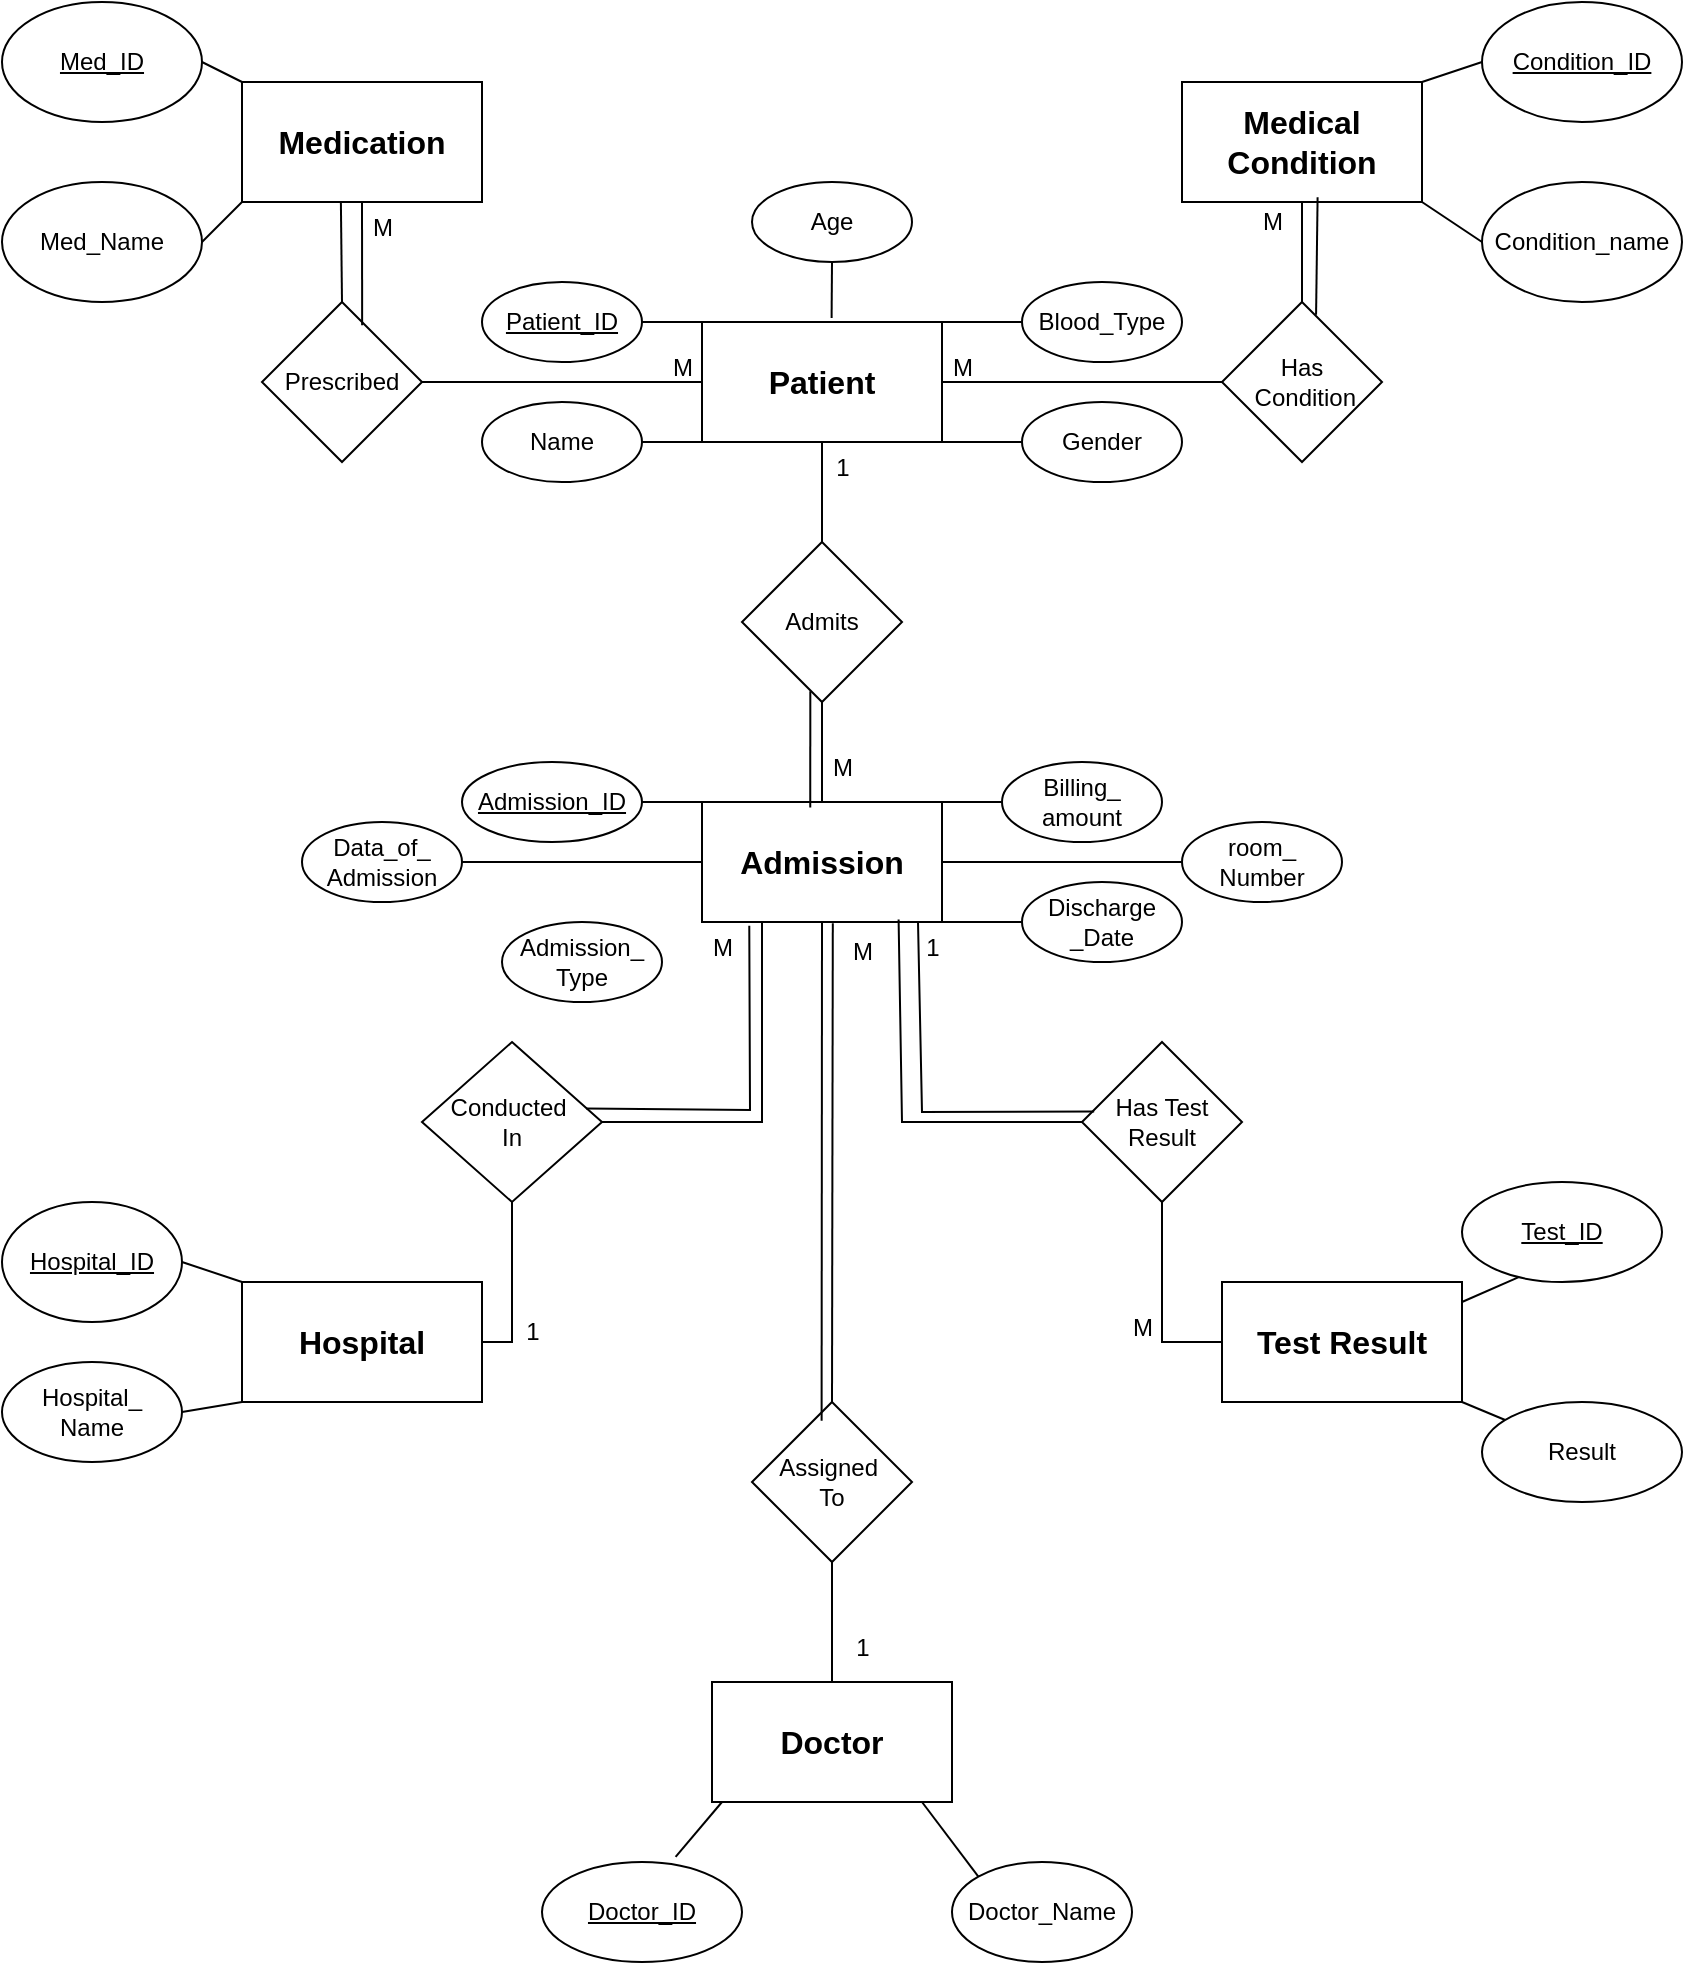 <mxfile version="26.1.1">
  <diagram id="R2lEEEUBdFMjLlhIrx00" name="Page-1">
    <mxGraphModel dx="1000" dy="505" grid="1" gridSize="10" guides="1" tooltips="1" connect="1" arrows="1" fold="1" page="1" pageScale="1" pageWidth="850" pageHeight="1100" background="#ffffff" math="0" shadow="0" extFonts="Permanent Marker^https://fonts.googleapis.com/css?family=Permanent+Marker">
      <root>
        <mxCell id="0" />
        <mxCell id="1" parent="0" />
        <mxCell id="SwfDSKc9lsgy5s3C8QAt-1" value="&lt;b&gt;&lt;font style=&quot;font-size: 16px;&quot;&gt;Medication&lt;/font&gt;&lt;/b&gt;" style="rounded=0;whiteSpace=wrap;html=1;" vertex="1" parent="1">
          <mxGeometry x="130" y="40" width="120" height="60" as="geometry" />
        </mxCell>
        <mxCell id="SwfDSKc9lsgy5s3C8QAt-2" value="Med_Name" style="ellipse;whiteSpace=wrap;html=1;" vertex="1" parent="1">
          <mxGeometry x="10" y="90" width="100" height="60" as="geometry" />
        </mxCell>
        <mxCell id="SwfDSKc9lsgy5s3C8QAt-3" value="&lt;u&gt;Med_ID&lt;/u&gt;" style="ellipse;whiteSpace=wrap;html=1;" vertex="1" parent="1">
          <mxGeometry x="10" width="100" height="60" as="geometry" />
        </mxCell>
        <mxCell id="SwfDSKc9lsgy5s3C8QAt-7" value="" style="endArrow=none;html=1;rounded=0;exitX=1;exitY=0.5;exitDx=0;exitDy=0;" edge="1" parent="1" source="SwfDSKc9lsgy5s3C8QAt-2">
          <mxGeometry width="50" height="50" relative="1" as="geometry">
            <mxPoint x="80" y="150" as="sourcePoint" />
            <mxPoint x="130" y="100" as="targetPoint" />
          </mxGeometry>
        </mxCell>
        <mxCell id="SwfDSKc9lsgy5s3C8QAt-9" value="" style="endArrow=none;html=1;rounded=0;entryX=0;entryY=0;entryDx=0;entryDy=0;exitX=1;exitY=0.5;exitDx=0;exitDy=0;" edge="1" parent="1" source="SwfDSKc9lsgy5s3C8QAt-3" target="SwfDSKc9lsgy5s3C8QAt-1">
          <mxGeometry width="50" height="50" relative="1" as="geometry">
            <mxPoint x="400" y="300" as="sourcePoint" />
            <mxPoint x="450" y="250" as="targetPoint" />
          </mxGeometry>
        </mxCell>
        <mxCell id="SwfDSKc9lsgy5s3C8QAt-10" value="&lt;b&gt;&lt;font style=&quot;font-size: 16px;&quot;&gt;Medical Condition&lt;/font&gt;&lt;/b&gt;" style="rounded=0;whiteSpace=wrap;html=1;" vertex="1" parent="1">
          <mxGeometry x="600" y="40" width="120" height="60" as="geometry" />
        </mxCell>
        <mxCell id="SwfDSKc9lsgy5s3C8QAt-11" value="&lt;u&gt;Condition_ID&lt;/u&gt;" style="ellipse;whiteSpace=wrap;html=1;" vertex="1" parent="1">
          <mxGeometry x="750" width="100" height="60" as="geometry" />
        </mxCell>
        <mxCell id="SwfDSKc9lsgy5s3C8QAt-12" value="Condition_name" style="ellipse;whiteSpace=wrap;html=1;" vertex="1" parent="1">
          <mxGeometry x="750" y="90" width="100" height="60" as="geometry" />
        </mxCell>
        <mxCell id="SwfDSKc9lsgy5s3C8QAt-13" value="" style="endArrow=none;html=1;rounded=0;entryX=1;entryY=1;entryDx=0;entryDy=0;exitX=0;exitY=0.5;exitDx=0;exitDy=0;" edge="1" parent="1" source="SwfDSKc9lsgy5s3C8QAt-12" target="SwfDSKc9lsgy5s3C8QAt-10">
          <mxGeometry width="50" height="50" relative="1" as="geometry">
            <mxPoint x="400" y="270" as="sourcePoint" />
            <mxPoint x="450" y="220" as="targetPoint" />
          </mxGeometry>
        </mxCell>
        <mxCell id="SwfDSKc9lsgy5s3C8QAt-14" value="" style="endArrow=none;html=1;rounded=0;entryX=0;entryY=0.5;entryDx=0;entryDy=0;exitX=1;exitY=0;exitDx=0;exitDy=0;" edge="1" parent="1" source="SwfDSKc9lsgy5s3C8QAt-10" target="SwfDSKc9lsgy5s3C8QAt-11">
          <mxGeometry width="50" height="50" relative="1" as="geometry">
            <mxPoint x="400" y="270" as="sourcePoint" />
            <mxPoint x="450" y="220" as="targetPoint" />
          </mxGeometry>
        </mxCell>
        <mxCell id="SwfDSKc9lsgy5s3C8QAt-15" value="&lt;b&gt;&lt;font style=&quot;font-size: 16px;&quot;&gt;Patient&lt;/font&gt;&lt;/b&gt;" style="rounded=0;whiteSpace=wrap;html=1;" vertex="1" parent="1">
          <mxGeometry x="360" y="160" width="120" height="60" as="geometry" />
        </mxCell>
        <mxCell id="SwfDSKc9lsgy5s3C8QAt-16" value="&lt;u&gt;Patient_ID&lt;/u&gt;" style="ellipse;whiteSpace=wrap;html=1;" vertex="1" parent="1">
          <mxGeometry x="250" y="140" width="80" height="40" as="geometry" />
        </mxCell>
        <mxCell id="SwfDSKc9lsgy5s3C8QAt-17" value="Name" style="ellipse;whiteSpace=wrap;html=1;" vertex="1" parent="1">
          <mxGeometry x="250" y="200" width="80" height="40" as="geometry" />
        </mxCell>
        <mxCell id="SwfDSKc9lsgy5s3C8QAt-19" value="Gender" style="ellipse;whiteSpace=wrap;html=1;" vertex="1" parent="1">
          <mxGeometry x="520" y="200" width="80" height="40" as="geometry" />
        </mxCell>
        <mxCell id="SwfDSKc9lsgy5s3C8QAt-20" value="Blood_Type" style="ellipse;whiteSpace=wrap;html=1;" vertex="1" parent="1">
          <mxGeometry x="520" y="140" width="80" height="40" as="geometry" />
        </mxCell>
        <mxCell id="SwfDSKc9lsgy5s3C8QAt-24" value="" style="endArrow=none;html=1;rounded=0;exitX=1;exitY=0.5;exitDx=0;exitDy=0;" edge="1" parent="1" source="SwfDSKc9lsgy5s3C8QAt-16">
          <mxGeometry width="50" height="50" relative="1" as="geometry">
            <mxPoint x="320" y="170" as="sourcePoint" />
            <mxPoint x="360" y="160" as="targetPoint" />
          </mxGeometry>
        </mxCell>
        <mxCell id="SwfDSKc9lsgy5s3C8QAt-25" value="" style="endArrow=none;html=1;rounded=0;entryX=1;entryY=1;entryDx=0;entryDy=0;exitX=0;exitY=0.5;exitDx=0;exitDy=0;" edge="1" parent="1" source="SwfDSKc9lsgy5s3C8QAt-19" target="SwfDSKc9lsgy5s3C8QAt-15">
          <mxGeometry width="50" height="50" relative="1" as="geometry">
            <mxPoint x="400" y="270" as="sourcePoint" />
            <mxPoint x="450" y="220" as="targetPoint" />
          </mxGeometry>
        </mxCell>
        <mxCell id="SwfDSKc9lsgy5s3C8QAt-26" value="" style="endArrow=none;html=1;rounded=0;entryX=0;entryY=1;entryDx=0;entryDy=0;" edge="1" parent="1" source="SwfDSKc9lsgy5s3C8QAt-17" target="SwfDSKc9lsgy5s3C8QAt-15">
          <mxGeometry width="50" height="50" relative="1" as="geometry">
            <mxPoint x="400" y="270" as="sourcePoint" />
            <mxPoint x="450" y="220" as="targetPoint" />
          </mxGeometry>
        </mxCell>
        <mxCell id="SwfDSKc9lsgy5s3C8QAt-28" value="" style="endArrow=none;html=1;rounded=0;exitX=1;exitY=0;exitDx=0;exitDy=0;" edge="1" parent="1" source="SwfDSKc9lsgy5s3C8QAt-15" target="SwfDSKc9lsgy5s3C8QAt-20">
          <mxGeometry width="50" height="50" relative="1" as="geometry">
            <mxPoint x="400" y="270" as="sourcePoint" />
            <mxPoint x="450" y="220" as="targetPoint" />
          </mxGeometry>
        </mxCell>
        <mxCell id="SwfDSKc9lsgy5s3C8QAt-30" value="&lt;b&gt;&lt;font style=&quot;font-size: 16px;&quot;&gt;Admission&lt;/font&gt;&lt;/b&gt;" style="rounded=0;whiteSpace=wrap;html=1;" vertex="1" parent="1">
          <mxGeometry x="360" y="400" width="120" height="60" as="geometry" />
        </mxCell>
        <mxCell id="SwfDSKc9lsgy5s3C8QAt-31" value="Billing_&lt;div&gt;amount&lt;/div&gt;" style="ellipse;whiteSpace=wrap;html=1;" vertex="1" parent="1">
          <mxGeometry x="510" y="380" width="80" height="40" as="geometry" />
        </mxCell>
        <mxCell id="SwfDSKc9lsgy5s3C8QAt-32" value="Data_of_&lt;div&gt;Admission&lt;/div&gt;" style="ellipse;whiteSpace=wrap;html=1;" vertex="1" parent="1">
          <mxGeometry x="160" y="410" width="80" height="40" as="geometry" />
        </mxCell>
        <mxCell id="SwfDSKc9lsgy5s3C8QAt-33" value="&lt;u&gt;Admission_ID&lt;/u&gt;" style="ellipse;whiteSpace=wrap;html=1;" vertex="1" parent="1">
          <mxGeometry x="240" y="380" width="90" height="40" as="geometry" />
        </mxCell>
        <mxCell id="SwfDSKc9lsgy5s3C8QAt-34" value="Discharge&lt;div&gt;_Date&lt;/div&gt;" style="ellipse;whiteSpace=wrap;html=1;" vertex="1" parent="1">
          <mxGeometry x="520" y="440" width="80" height="40" as="geometry" />
        </mxCell>
        <mxCell id="SwfDSKc9lsgy5s3C8QAt-35" value="Admission_&lt;div&gt;Type&lt;/div&gt;" style="ellipse;whiteSpace=wrap;html=1;" vertex="1" parent="1">
          <mxGeometry x="260" y="460" width="80" height="40" as="geometry" />
        </mxCell>
        <mxCell id="SwfDSKc9lsgy5s3C8QAt-36" value="room_&lt;div&gt;Number&lt;/div&gt;" style="ellipse;whiteSpace=wrap;html=1;" vertex="1" parent="1">
          <mxGeometry x="600" y="410" width="80" height="40" as="geometry" />
        </mxCell>
        <mxCell id="SwfDSKc9lsgy5s3C8QAt-38" value="" style="endArrow=none;html=1;rounded=0;entryX=1;entryY=0.5;entryDx=0;entryDy=0;" edge="1" parent="1" target="SwfDSKc9lsgy5s3C8QAt-33">
          <mxGeometry width="50" height="50" relative="1" as="geometry">
            <mxPoint x="360" y="400" as="sourcePoint" />
            <mxPoint x="410" y="350" as="targetPoint" />
          </mxGeometry>
        </mxCell>
        <mxCell id="SwfDSKc9lsgy5s3C8QAt-39" value="" style="endArrow=none;html=1;rounded=0;entryX=0;entryY=0.5;entryDx=0;entryDy=0;" edge="1" parent="1" target="SwfDSKc9lsgy5s3C8QAt-31">
          <mxGeometry width="50" height="50" relative="1" as="geometry">
            <mxPoint x="480" y="400" as="sourcePoint" />
            <mxPoint x="530" y="350" as="targetPoint" />
          </mxGeometry>
        </mxCell>
        <mxCell id="SwfDSKc9lsgy5s3C8QAt-40" value="" style="endArrow=none;html=1;rounded=0;exitX=1;exitY=0.5;exitDx=0;exitDy=0;" edge="1" parent="1" source="SwfDSKc9lsgy5s3C8QAt-32">
          <mxGeometry width="50" height="50" relative="1" as="geometry">
            <mxPoint x="310" y="480" as="sourcePoint" />
            <mxPoint x="360" y="430" as="targetPoint" />
          </mxGeometry>
        </mxCell>
        <mxCell id="SwfDSKc9lsgy5s3C8QAt-41" value="" style="endArrow=none;html=1;rounded=0;exitX=1;exitY=0.5;exitDx=0;exitDy=0;" edge="1" parent="1" source="SwfDSKc9lsgy5s3C8QAt-77">
          <mxGeometry width="50" height="50" relative="1" as="geometry">
            <mxPoint x="340" y="510" as="sourcePoint" />
            <mxPoint x="390" y="460" as="targetPoint" />
            <Array as="points">
              <mxPoint x="390" y="560" />
            </Array>
          </mxGeometry>
        </mxCell>
        <mxCell id="SwfDSKc9lsgy5s3C8QAt-42" value="" style="endArrow=none;html=1;rounded=0;" edge="1" parent="1" source="SwfDSKc9lsgy5s3C8QAt-86">
          <mxGeometry width="50" height="50" relative="1" as="geometry">
            <mxPoint x="410" y="510" as="sourcePoint" />
            <mxPoint x="460" y="460" as="targetPoint" />
          </mxGeometry>
        </mxCell>
        <mxCell id="SwfDSKc9lsgy5s3C8QAt-44" value="&lt;b&gt;&lt;font style=&quot;font-size: 16px;&quot;&gt;Hospital&lt;/font&gt;&lt;/b&gt;" style="rounded=0;whiteSpace=wrap;html=1;" vertex="1" parent="1">
          <mxGeometry x="130" y="640" width="120" height="60" as="geometry" />
        </mxCell>
        <mxCell id="SwfDSKc9lsgy5s3C8QAt-45" value="&lt;b&gt;&lt;font style=&quot;font-size: 16px;&quot;&gt;Doctor&lt;/font&gt;&lt;/b&gt;" style="rounded=0;whiteSpace=wrap;html=1;" vertex="1" parent="1">
          <mxGeometry x="365" y="840" width="120" height="60" as="geometry" />
        </mxCell>
        <mxCell id="SwfDSKc9lsgy5s3C8QAt-46" value="&lt;b&gt;&lt;font style=&quot;font-size: 16px;&quot;&gt;Test Result&lt;/font&gt;&lt;/b&gt;" style="rounded=0;whiteSpace=wrap;html=1;" vertex="1" parent="1">
          <mxGeometry x="620" y="640" width="120" height="60" as="geometry" />
        </mxCell>
        <mxCell id="SwfDSKc9lsgy5s3C8QAt-47" value="Hospital_&lt;div&gt;Name&lt;/div&gt;" style="ellipse;whiteSpace=wrap;html=1;" vertex="1" parent="1">
          <mxGeometry x="10" y="680" width="90" height="50" as="geometry" />
        </mxCell>
        <mxCell id="SwfDSKc9lsgy5s3C8QAt-48" value="&lt;u&gt;Hospital_ID&lt;/u&gt;" style="ellipse;whiteSpace=wrap;html=1;" vertex="1" parent="1">
          <mxGeometry x="10" y="600" width="90" height="60" as="geometry" />
        </mxCell>
        <mxCell id="SwfDSKc9lsgy5s3C8QAt-49" value="" style="endArrow=none;html=1;rounded=0;exitX=1;exitY=0.5;exitDx=0;exitDy=0;" edge="1" parent="1" source="SwfDSKc9lsgy5s3C8QAt-48">
          <mxGeometry width="50" height="50" relative="1" as="geometry">
            <mxPoint x="80" y="690" as="sourcePoint" />
            <mxPoint x="130" y="640" as="targetPoint" />
          </mxGeometry>
        </mxCell>
        <mxCell id="SwfDSKc9lsgy5s3C8QAt-50" value="" style="endArrow=none;html=1;rounded=0;exitX=1;exitY=0.5;exitDx=0;exitDy=0;" edge="1" parent="1" source="SwfDSKc9lsgy5s3C8QAt-47">
          <mxGeometry width="50" height="50" relative="1" as="geometry">
            <mxPoint x="80" y="750" as="sourcePoint" />
            <mxPoint x="130" y="700" as="targetPoint" />
          </mxGeometry>
        </mxCell>
        <mxCell id="SwfDSKc9lsgy5s3C8QAt-51" value="Doctor_Name" style="ellipse;whiteSpace=wrap;html=1;" vertex="1" parent="1">
          <mxGeometry x="485" y="930" width="90" height="50" as="geometry" />
        </mxCell>
        <mxCell id="SwfDSKc9lsgy5s3C8QAt-52" value="&lt;u&gt;Doctor_ID&lt;/u&gt;" style="ellipse;whiteSpace=wrap;html=1;" vertex="1" parent="1">
          <mxGeometry x="280" y="930" width="100" height="50" as="geometry" />
        </mxCell>
        <mxCell id="SwfDSKc9lsgy5s3C8QAt-53" value="" style="endArrow=none;html=1;rounded=0;exitX=0.668;exitY=-0.051;exitDx=0;exitDy=0;exitPerimeter=0;" edge="1" parent="1" source="SwfDSKc9lsgy5s3C8QAt-52">
          <mxGeometry width="50" height="50" relative="1" as="geometry">
            <mxPoint x="320" y="950" as="sourcePoint" />
            <mxPoint x="370" y="900" as="targetPoint" />
          </mxGeometry>
        </mxCell>
        <mxCell id="SwfDSKc9lsgy5s3C8QAt-54" value="" style="endArrow=none;html=1;rounded=0;exitX=0;exitY=0;exitDx=0;exitDy=0;" edge="1" parent="1" source="SwfDSKc9lsgy5s3C8QAt-51">
          <mxGeometry width="50" height="50" relative="1" as="geometry">
            <mxPoint x="420" y="950" as="sourcePoint" />
            <mxPoint x="470" y="900" as="targetPoint" />
          </mxGeometry>
        </mxCell>
        <mxCell id="SwfDSKc9lsgy5s3C8QAt-56" value="Result" style="ellipse;whiteSpace=wrap;html=1;" vertex="1" parent="1">
          <mxGeometry x="750" y="700" width="100" height="50" as="geometry" />
        </mxCell>
        <mxCell id="SwfDSKc9lsgy5s3C8QAt-57" value="&lt;u&gt;Test_ID&lt;/u&gt;" style="ellipse;whiteSpace=wrap;html=1;" vertex="1" parent="1">
          <mxGeometry x="740" y="590" width="100" height="50" as="geometry" />
        </mxCell>
        <mxCell id="SwfDSKc9lsgy5s3C8QAt-58" value="" style="endArrow=none;html=1;rounded=0;entryX=0.281;entryY=0.953;entryDx=0;entryDy=0;entryPerimeter=0;" edge="1" parent="1" target="SwfDSKc9lsgy5s3C8QAt-57">
          <mxGeometry width="50" height="50" relative="1" as="geometry">
            <mxPoint x="740" y="650" as="sourcePoint" />
            <mxPoint x="790" y="600" as="targetPoint" />
          </mxGeometry>
        </mxCell>
        <mxCell id="SwfDSKc9lsgy5s3C8QAt-60" value="" style="endArrow=none;html=1;rounded=0;" edge="1" parent="1" source="SwfDSKc9lsgy5s3C8QAt-56">
          <mxGeometry width="50" height="50" relative="1" as="geometry">
            <mxPoint x="690" y="750" as="sourcePoint" />
            <mxPoint x="740" y="700" as="targetPoint" />
          </mxGeometry>
        </mxCell>
        <mxCell id="SwfDSKc9lsgy5s3C8QAt-62" value="" style="endArrow=none;html=1;rounded=0;entryX=0;entryY=0.5;entryDx=0;entryDy=0;" edge="1" parent="1" target="SwfDSKc9lsgy5s3C8QAt-36">
          <mxGeometry width="50" height="50" relative="1" as="geometry">
            <mxPoint x="480" y="430" as="sourcePoint" />
            <mxPoint x="530" y="380" as="targetPoint" />
          </mxGeometry>
        </mxCell>
        <mxCell id="SwfDSKc9lsgy5s3C8QAt-63" value="Age" style="ellipse;whiteSpace=wrap;html=1;" vertex="1" parent="1">
          <mxGeometry x="385" y="90" width="80" height="40" as="geometry" />
        </mxCell>
        <mxCell id="SwfDSKc9lsgy5s3C8QAt-64" value="" style="endArrow=none;html=1;rounded=0;exitX=0.54;exitY=-0.034;exitDx=0;exitDy=0;entryX=0.5;entryY=1;entryDx=0;entryDy=0;exitPerimeter=0;" edge="1" parent="1" source="SwfDSKc9lsgy5s3C8QAt-15" target="SwfDSKc9lsgy5s3C8QAt-63">
          <mxGeometry width="50" height="50" relative="1" as="geometry">
            <mxPoint x="370" y="160" as="sourcePoint" />
            <mxPoint x="420" y="110" as="targetPoint" />
          </mxGeometry>
        </mxCell>
        <mxCell id="SwfDSKc9lsgy5s3C8QAt-65" value="Admits" style="rhombus;whiteSpace=wrap;html=1;" vertex="1" parent="1">
          <mxGeometry x="380" y="270" width="80" height="80" as="geometry" />
        </mxCell>
        <mxCell id="SwfDSKc9lsgy5s3C8QAt-66" value="" style="endArrow=none;html=1;rounded=0;exitX=0.5;exitY=0;exitDx=0;exitDy=0;" edge="1" parent="1" source="SwfDSKc9lsgy5s3C8QAt-65">
          <mxGeometry width="50" height="50" relative="1" as="geometry">
            <mxPoint x="370" y="270" as="sourcePoint" />
            <mxPoint x="420" y="220" as="targetPoint" />
          </mxGeometry>
        </mxCell>
        <mxCell id="SwfDSKc9lsgy5s3C8QAt-67" value="" style="endArrow=none;html=1;rounded=0;exitX=0.5;exitY=0;exitDx=0;exitDy=0;" edge="1" parent="1" source="SwfDSKc9lsgy5s3C8QAt-30">
          <mxGeometry width="50" height="50" relative="1" as="geometry">
            <mxPoint x="370" y="400" as="sourcePoint" />
            <mxPoint x="420" y="350" as="targetPoint" />
          </mxGeometry>
        </mxCell>
        <mxCell id="SwfDSKc9lsgy5s3C8QAt-68" value="1" style="text;html=1;align=center;verticalAlign=middle;resizable=0;points=[];autosize=1;strokeColor=none;fillColor=none;" vertex="1" parent="1">
          <mxGeometry x="415" y="218" width="30" height="30" as="geometry" />
        </mxCell>
        <mxCell id="SwfDSKc9lsgy5s3C8QAt-69" value="M" style="text;html=1;align=center;verticalAlign=middle;resizable=0;points=[];autosize=1;strokeColor=none;fillColor=none;" vertex="1" parent="1">
          <mxGeometry x="415" y="368" width="30" height="30" as="geometry" />
        </mxCell>
        <mxCell id="SwfDSKc9lsgy5s3C8QAt-70" value="" style="endArrow=none;html=1;rounded=0;exitX=0.451;exitY=0.046;exitDx=0;exitDy=0;exitPerimeter=0;entryX=0.427;entryY=0.933;entryDx=0;entryDy=0;entryPerimeter=0;" edge="1" parent="1" source="SwfDSKc9lsgy5s3C8QAt-30" target="SwfDSKc9lsgy5s3C8QAt-65">
          <mxGeometry width="50" height="50" relative="1" as="geometry">
            <mxPoint x="300" y="360" as="sourcePoint" />
            <mxPoint x="350" y="310" as="targetPoint" />
          </mxGeometry>
        </mxCell>
        <mxCell id="SwfDSKc9lsgy5s3C8QAt-71" value="Assigned&amp;nbsp;&lt;div&gt;To&lt;/div&gt;" style="rhombus;whiteSpace=wrap;html=1;" vertex="1" parent="1">
          <mxGeometry x="385" y="700" width="80" height="80" as="geometry" />
        </mxCell>
        <mxCell id="SwfDSKc9lsgy5s3C8QAt-72" value="" style="endArrow=none;html=1;rounded=0;exitX=0.5;exitY=1;exitDx=0;exitDy=0;entryX=0.5;entryY=0;entryDx=0;entryDy=0;" edge="1" parent="1" source="SwfDSKc9lsgy5s3C8QAt-71" target="SwfDSKc9lsgy5s3C8QAt-45">
          <mxGeometry width="50" height="50" relative="1" as="geometry">
            <mxPoint x="440" y="680" as="sourcePoint" />
            <mxPoint x="490" y="630" as="targetPoint" />
          </mxGeometry>
        </mxCell>
        <mxCell id="SwfDSKc9lsgy5s3C8QAt-73" value="" style="endArrow=none;html=1;rounded=0;entryX=0.545;entryY=1.01;entryDx=0;entryDy=0;exitX=0.5;exitY=0;exitDx=0;exitDy=0;entryPerimeter=0;" edge="1" parent="1" source="SwfDSKc9lsgy5s3C8QAt-71" target="SwfDSKc9lsgy5s3C8QAt-30">
          <mxGeometry width="50" height="50" relative="1" as="geometry">
            <mxPoint x="410" y="670" as="sourcePoint" />
            <mxPoint x="460" y="620" as="targetPoint" />
          </mxGeometry>
        </mxCell>
        <mxCell id="SwfDSKc9lsgy5s3C8QAt-74" value="1" style="text;html=1;align=center;verticalAlign=middle;resizable=0;points=[];autosize=1;strokeColor=none;fillColor=none;" vertex="1" parent="1">
          <mxGeometry x="425" y="808" width="30" height="30" as="geometry" />
        </mxCell>
        <mxCell id="SwfDSKc9lsgy5s3C8QAt-75" value="M" style="text;html=1;align=center;verticalAlign=middle;resizable=0;points=[];autosize=1;strokeColor=none;fillColor=none;" vertex="1" parent="1">
          <mxGeometry x="425" y="460" width="30" height="30" as="geometry" />
        </mxCell>
        <mxCell id="SwfDSKc9lsgy5s3C8QAt-76" value="" style="endArrow=none;html=1;rounded=0;entryX=0.5;entryY=1;entryDx=0;entryDy=0;exitX=0.435;exitY=0.117;exitDx=0;exitDy=0;exitPerimeter=0;" edge="1" parent="1" source="SwfDSKc9lsgy5s3C8QAt-71" target="SwfDSKc9lsgy5s3C8QAt-30">
          <mxGeometry width="50" height="50" relative="1" as="geometry">
            <mxPoint x="420" y="690" as="sourcePoint" />
            <mxPoint x="460" y="570" as="targetPoint" />
          </mxGeometry>
        </mxCell>
        <mxCell id="SwfDSKc9lsgy5s3C8QAt-77" value="Conducted&amp;nbsp;&lt;div&gt;In&lt;/div&gt;" style="rhombus;whiteSpace=wrap;html=1;" vertex="1" parent="1">
          <mxGeometry x="220" y="520" width="90" height="80" as="geometry" />
        </mxCell>
        <mxCell id="SwfDSKc9lsgy5s3C8QAt-78" value="" style="endArrow=none;html=1;rounded=0;exitX=1;exitY=0.5;exitDx=0;exitDy=0;entryX=0.5;entryY=1;entryDx=0;entryDy=0;" edge="1" parent="1" source="SwfDSKc9lsgy5s3C8QAt-44" target="SwfDSKc9lsgy5s3C8QAt-77">
          <mxGeometry width="50" height="50" relative="1" as="geometry">
            <mxPoint x="260" y="660" as="sourcePoint" />
            <mxPoint x="260" y="600" as="targetPoint" />
            <Array as="points">
              <mxPoint x="265" y="670" />
            </Array>
          </mxGeometry>
        </mxCell>
        <mxCell id="SwfDSKc9lsgy5s3C8QAt-79" value="" style="endArrow=none;html=1;rounded=0;exitX=0.912;exitY=0.416;exitDx=0;exitDy=0;exitPerimeter=0;entryX=0.197;entryY=1.031;entryDx=0;entryDy=0;entryPerimeter=0;" edge="1" parent="1" source="SwfDSKc9lsgy5s3C8QAt-77" target="SwfDSKc9lsgy5s3C8QAt-30">
          <mxGeometry width="50" height="50" relative="1" as="geometry">
            <mxPoint x="340" y="510" as="sourcePoint" />
            <mxPoint x="390" y="460" as="targetPoint" />
            <Array as="points">
              <mxPoint x="384" y="554" />
            </Array>
          </mxGeometry>
        </mxCell>
        <mxCell id="SwfDSKc9lsgy5s3C8QAt-80" value="M" style="text;html=1;align=center;verticalAlign=middle;resizable=0;points=[];autosize=1;strokeColor=none;fillColor=none;" vertex="1" parent="1">
          <mxGeometry x="355" y="458" width="30" height="30" as="geometry" />
        </mxCell>
        <mxCell id="SwfDSKc9lsgy5s3C8QAt-81" value="1" style="text;html=1;align=center;verticalAlign=middle;resizable=0;points=[];autosize=1;strokeColor=none;fillColor=none;" vertex="1" parent="1">
          <mxGeometry x="260" y="650" width="30" height="30" as="geometry" />
        </mxCell>
        <mxCell id="SwfDSKc9lsgy5s3C8QAt-82" value="Has Test Result" style="rhombus;whiteSpace=wrap;html=1;" vertex="1" parent="1">
          <mxGeometry x="550" y="520" width="80" height="80" as="geometry" />
        </mxCell>
        <mxCell id="SwfDSKc9lsgy5s3C8QAt-83" value="" style="endArrow=none;html=1;rounded=0;exitX=1.11;exitY=-0.04;exitDx=0;exitDy=0;exitPerimeter=0;" edge="1" parent="1" source="SwfDSKc9lsgy5s3C8QAt-75">
          <mxGeometry width="50" height="50" relative="1" as="geometry">
            <mxPoint x="500" y="610" as="sourcePoint" />
            <mxPoint x="550" y="560" as="targetPoint" />
            <Array as="points">
              <mxPoint x="460" y="560" />
            </Array>
          </mxGeometry>
        </mxCell>
        <mxCell id="SwfDSKc9lsgy5s3C8QAt-84" value="" style="endArrow=none;html=1;rounded=0;exitX=0.101;exitY=0.435;exitDx=0;exitDy=0;exitPerimeter=0;" edge="1" parent="1">
          <mxGeometry width="50" height="50" relative="1" as="geometry">
            <mxPoint x="556.08" y="554.8" as="sourcePoint" />
            <mxPoint x="468" y="460" as="targetPoint" />
            <Array as="points">
              <mxPoint x="470" y="555" />
            </Array>
          </mxGeometry>
        </mxCell>
        <mxCell id="SwfDSKc9lsgy5s3C8QAt-85" value="" style="endArrow=none;html=1;rounded=0;entryX=0.5;entryY=1;entryDx=0;entryDy=0;exitX=0;exitY=0.5;exitDx=0;exitDy=0;" edge="1" parent="1" source="SwfDSKc9lsgy5s3C8QAt-46" target="SwfDSKc9lsgy5s3C8QAt-82">
          <mxGeometry width="50" height="50" relative="1" as="geometry">
            <mxPoint x="590" y="660" as="sourcePoint" />
            <mxPoint x="440" y="520" as="targetPoint" />
            <Array as="points">
              <mxPoint x="590" y="670" />
            </Array>
          </mxGeometry>
        </mxCell>
        <mxCell id="SwfDSKc9lsgy5s3C8QAt-87" value="" style="endArrow=none;html=1;rounded=0;entryX=1;entryY=1;entryDx=0;entryDy=0;" edge="1" parent="1" source="SwfDSKc9lsgy5s3C8QAt-34" target="SwfDSKc9lsgy5s3C8QAt-30">
          <mxGeometry width="50" height="50" relative="1" as="geometry">
            <mxPoint x="520" y="460" as="sourcePoint" />
            <mxPoint x="460" y="460" as="targetPoint" />
          </mxGeometry>
        </mxCell>
        <mxCell id="SwfDSKc9lsgy5s3C8QAt-86" value="1" style="text;html=1;align=center;verticalAlign=middle;resizable=0;points=[];autosize=1;strokeColor=none;fillColor=none;" vertex="1" parent="1">
          <mxGeometry x="460" y="458" width="30" height="30" as="geometry" />
        </mxCell>
        <mxCell id="SwfDSKc9lsgy5s3C8QAt-88" value="M" style="text;html=1;align=center;verticalAlign=middle;resizable=0;points=[];autosize=1;strokeColor=none;fillColor=none;" vertex="1" parent="1">
          <mxGeometry x="565" y="648" width="30" height="30" as="geometry" />
        </mxCell>
        <mxCell id="SwfDSKc9lsgy5s3C8QAt-89" value="Has&lt;div&gt;&amp;nbsp;Condition&lt;/div&gt;" style="rhombus;whiteSpace=wrap;html=1;" vertex="1" parent="1">
          <mxGeometry x="620" y="150" width="80" height="80" as="geometry" />
        </mxCell>
        <mxCell id="SwfDSKc9lsgy5s3C8QAt-90" value="" style="endArrow=none;html=1;rounded=0;" edge="1" parent="1" source="SwfDSKc9lsgy5s3C8QAt-89">
          <mxGeometry width="50" height="50" relative="1" as="geometry">
            <mxPoint x="610" y="150" as="sourcePoint" />
            <mxPoint x="660" y="100" as="targetPoint" />
          </mxGeometry>
        </mxCell>
        <mxCell id="SwfDSKc9lsgy5s3C8QAt-91" value="" style="endArrow=none;html=1;rounded=0;exitX=1;exitY=0.5;exitDx=0;exitDy=0;" edge="1" parent="1" source="SwfDSKc9lsgy5s3C8QAt-15">
          <mxGeometry width="50" height="50" relative="1" as="geometry">
            <mxPoint x="570" y="240" as="sourcePoint" />
            <mxPoint x="620" y="190" as="targetPoint" />
          </mxGeometry>
        </mxCell>
        <mxCell id="SwfDSKc9lsgy5s3C8QAt-92" value="" style="endArrow=none;html=1;rounded=0;entryX=0.565;entryY=0.961;entryDx=0;entryDy=0;entryPerimeter=0;exitX=0.588;exitY=0.079;exitDx=0;exitDy=0;exitPerimeter=0;" edge="1" parent="1" source="SwfDSKc9lsgy5s3C8QAt-89" target="SwfDSKc9lsgy5s3C8QAt-10">
          <mxGeometry width="50" height="50" relative="1" as="geometry">
            <mxPoint x="670" y="153" as="sourcePoint" />
            <mxPoint x="660" y="100" as="targetPoint" />
          </mxGeometry>
        </mxCell>
        <mxCell id="SwfDSKc9lsgy5s3C8QAt-93" value="M" style="text;html=1;align=center;verticalAlign=middle;resizable=0;points=[];autosize=1;strokeColor=none;fillColor=none;" vertex="1" parent="1">
          <mxGeometry x="630" y="95" width="30" height="30" as="geometry" />
        </mxCell>
        <mxCell id="SwfDSKc9lsgy5s3C8QAt-94" value="M" style="text;html=1;align=center;verticalAlign=middle;resizable=0;points=[];autosize=1;strokeColor=none;fillColor=none;" vertex="1" parent="1">
          <mxGeometry x="475" y="168" width="30" height="30" as="geometry" />
        </mxCell>
        <mxCell id="SwfDSKc9lsgy5s3C8QAt-95" value="Prescribed" style="rhombus;whiteSpace=wrap;html=1;" vertex="1" parent="1">
          <mxGeometry x="140" y="150" width="80" height="80" as="geometry" />
        </mxCell>
        <mxCell id="SwfDSKc9lsgy5s3C8QAt-96" value="" style="endArrow=none;html=1;rounded=0;exitX=0.5;exitY=0;exitDx=0;exitDy=0;entryX=0.412;entryY=0.999;entryDx=0;entryDy=0;entryPerimeter=0;" edge="1" parent="1" source="SwfDSKc9lsgy5s3C8QAt-95" target="SwfDSKc9lsgy5s3C8QAt-1">
          <mxGeometry width="50" height="50" relative="1" as="geometry">
            <mxPoint x="140" y="150" as="sourcePoint" />
            <mxPoint x="190" y="100" as="targetPoint" />
          </mxGeometry>
        </mxCell>
        <mxCell id="SwfDSKc9lsgy5s3C8QAt-97" value="" style="endArrow=none;html=1;rounded=0;exitX=1;exitY=0.5;exitDx=0;exitDy=0;entryX=0;entryY=0.5;entryDx=0;entryDy=0;" edge="1" parent="1" source="SwfDSKc9lsgy5s3C8QAt-95" target="SwfDSKc9lsgy5s3C8QAt-15">
          <mxGeometry width="50" height="50" relative="1" as="geometry">
            <mxPoint x="310" y="230" as="sourcePoint" />
            <mxPoint x="360" y="180" as="targetPoint" />
          </mxGeometry>
        </mxCell>
        <mxCell id="SwfDSKc9lsgy5s3C8QAt-98" value="" style="endArrow=none;html=1;rounded=0;exitX=0.626;exitY=0.146;exitDx=0;exitDy=0;exitPerimeter=0;" edge="1" parent="1" source="SwfDSKc9lsgy5s3C8QAt-95">
          <mxGeometry width="50" height="50" relative="1" as="geometry">
            <mxPoint x="140" y="150" as="sourcePoint" />
            <mxPoint x="190" y="100" as="targetPoint" />
          </mxGeometry>
        </mxCell>
        <mxCell id="SwfDSKc9lsgy5s3C8QAt-99" value="M" style="text;html=1;align=center;verticalAlign=middle;resizable=0;points=[];autosize=1;strokeColor=none;fillColor=none;" vertex="1" parent="1">
          <mxGeometry x="185" y="98" width="30" height="30" as="geometry" />
        </mxCell>
        <mxCell id="SwfDSKc9lsgy5s3C8QAt-100" value="M" style="text;html=1;align=center;verticalAlign=middle;resizable=0;points=[];autosize=1;strokeColor=none;fillColor=none;" vertex="1" parent="1">
          <mxGeometry x="335" y="168" width="30" height="30" as="geometry" />
        </mxCell>
      </root>
    </mxGraphModel>
  </diagram>
</mxfile>
